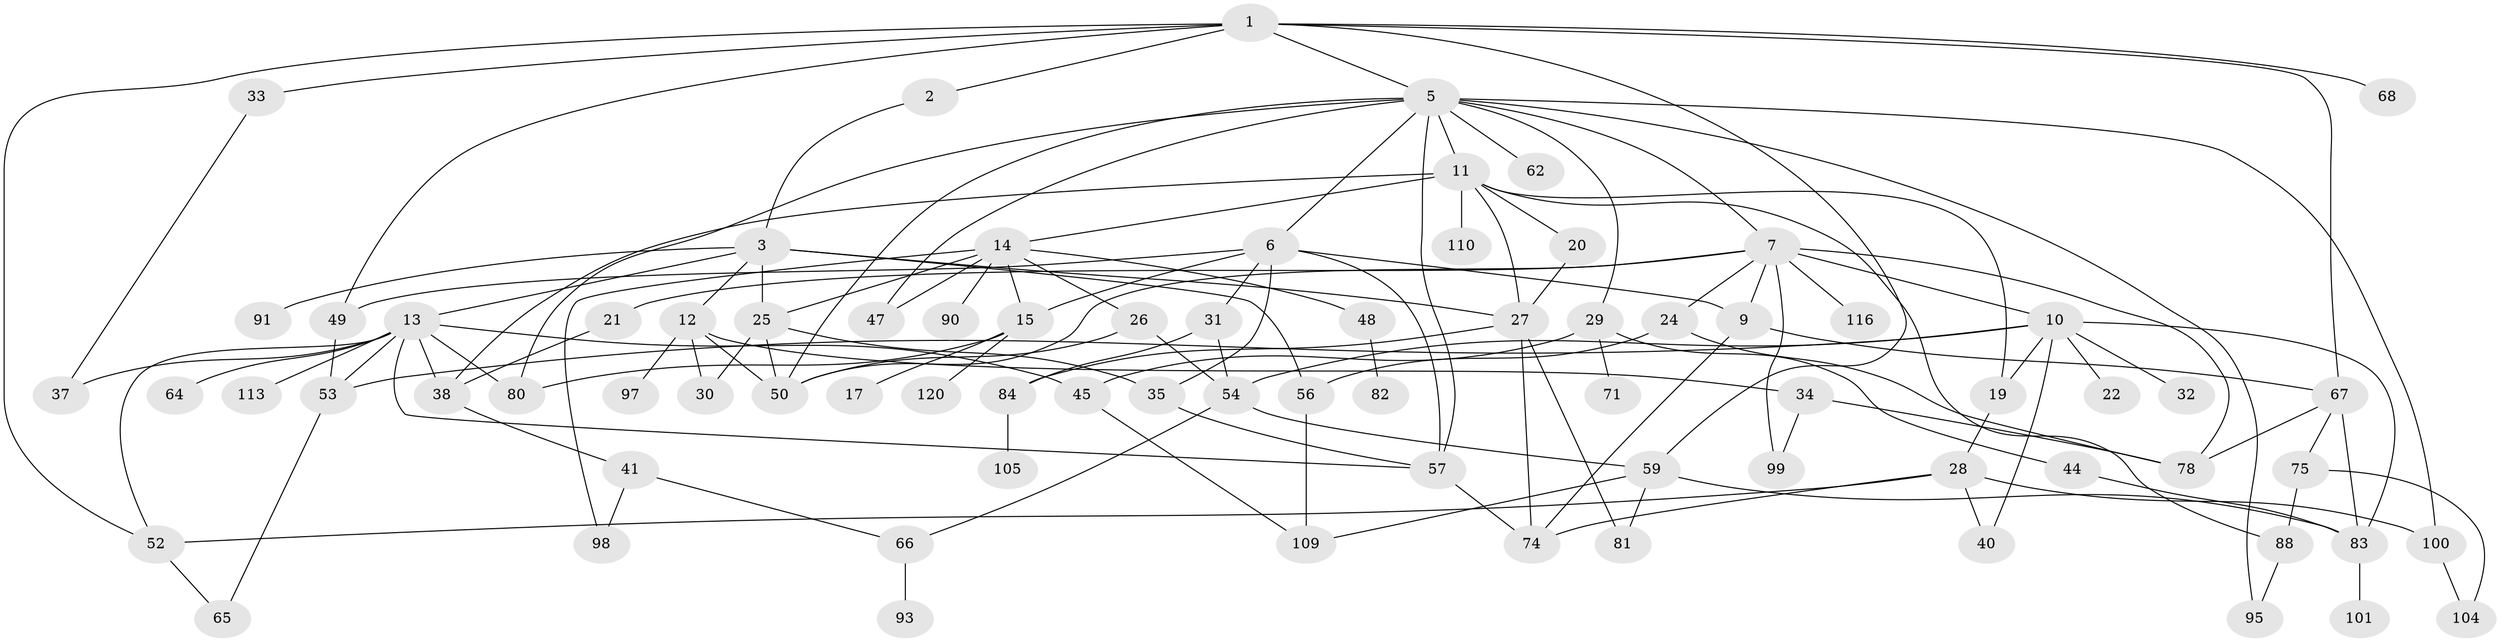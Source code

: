 // original degree distribution, {5: 0.058333333333333334, 2: 0.2916666666666667, 7: 0.016666666666666666, 9: 0.008333333333333333, 4: 0.19166666666666668, 8: 0.016666666666666666, 6: 0.016666666666666666, 1: 0.18333333333333332, 3: 0.21666666666666667}
// Generated by graph-tools (version 1.1) at 2025/41/03/06/25 10:41:29]
// undirected, 78 vertices, 131 edges
graph export_dot {
graph [start="1"]
  node [color=gray90,style=filled];
  1 [super="+16"];
  2;
  3 [super="+4"];
  5 [super="+58"];
  6 [super="+8"];
  7 [super="+107"];
  9;
  10 [super="+115"];
  11 [super="+18"];
  12 [super="+70"];
  13 [super="+42"];
  14 [super="+23"];
  15 [super="+96"];
  17;
  19 [super="+103"];
  20 [super="+36"];
  21 [super="+43"];
  22 [super="+72"];
  24 [super="+61"];
  25 [super="+46"];
  26 [super="+39"];
  27 [super="+108"];
  28 [super="+76"];
  29 [super="+85"];
  30;
  31 [super="+92"];
  32 [super="+111"];
  33;
  34 [super="+69"];
  35 [super="+51"];
  37;
  38;
  40;
  41 [super="+73"];
  44;
  45 [super="+77"];
  47 [super="+55"];
  48;
  49 [super="+117"];
  50 [super="+79"];
  52 [super="+60"];
  53 [super="+119"];
  54 [super="+87"];
  56 [super="+106"];
  57 [super="+94"];
  59 [super="+63"];
  62;
  64;
  65 [super="+114"];
  66 [super="+89"];
  67 [super="+86"];
  68;
  71;
  74;
  75;
  78;
  80;
  81 [super="+118"];
  82;
  83 [super="+102"];
  84;
  88 [super="+112"];
  90;
  91;
  93;
  95;
  97;
  98;
  99;
  100;
  101;
  104;
  105;
  109;
  110;
  113;
  116;
  120;
  1 -- 2;
  1 -- 5;
  1 -- 59;
  1 -- 67;
  1 -- 33;
  1 -- 49;
  1 -- 52;
  1 -- 68;
  2 -- 3;
  3 -- 12;
  3 -- 13;
  3 -- 91;
  3 -- 56;
  3 -- 27;
  3 -- 25;
  5 -- 6;
  5 -- 7;
  5 -- 11;
  5 -- 29;
  5 -- 100;
  5 -- 80;
  5 -- 50;
  5 -- 95;
  5 -- 62;
  5 -- 47;
  5 -- 57;
  6 -- 9;
  6 -- 15;
  6 -- 49;
  6 -- 35;
  6 -- 57;
  6 -- 31;
  7 -- 10 [weight=2];
  7 -- 21;
  7 -- 24;
  7 -- 50;
  7 -- 9;
  7 -- 99;
  7 -- 116;
  7 -- 78;
  9 -- 74;
  9 -- 67;
  10 -- 22;
  10 -- 32;
  10 -- 40;
  10 -- 53;
  10 -- 83;
  10 -- 54;
  10 -- 19;
  11 -- 14;
  11 -- 19;
  11 -- 27;
  11 -- 88;
  11 -- 110;
  11 -- 20;
  11 -- 38;
  12 -- 30;
  12 -- 34;
  12 -- 97;
  12 -- 50;
  13 -- 57;
  13 -- 80;
  13 -- 113;
  13 -- 37;
  13 -- 64;
  13 -- 38;
  13 -- 53;
  13 -- 45;
  13 -- 52;
  14 -- 47;
  14 -- 48;
  14 -- 98;
  14 -- 90;
  14 -- 25;
  14 -- 26;
  14 -- 15;
  15 -- 17;
  15 -- 80;
  15 -- 120;
  19 -- 28;
  20 -- 27;
  21 -- 38;
  24 -- 56;
  24 -- 78;
  25 -- 50;
  25 -- 30;
  25 -- 35;
  26 -- 54;
  26 -- 50;
  27 -- 81;
  27 -- 74;
  27 -- 84;
  28 -- 74;
  28 -- 40;
  28 -- 100;
  28 -- 52;
  29 -- 44;
  29 -- 45;
  29 -- 71;
  31 -- 84;
  31 -- 54;
  33 -- 37;
  34 -- 78;
  34 -- 99;
  35 -- 57;
  38 -- 41;
  41 -- 66;
  41 -- 98;
  44 -- 83;
  45 -- 109;
  48 -- 82;
  49 -- 53;
  52 -- 65;
  53 -- 65;
  54 -- 59;
  54 -- 66;
  56 -- 109;
  57 -- 74;
  59 -- 109;
  59 -- 83;
  59 -- 81;
  66 -- 93;
  67 -- 75;
  67 -- 78;
  67 -- 83;
  75 -- 88;
  75 -- 104;
  83 -- 101;
  84 -- 105;
  88 -- 95;
  100 -- 104;
}
